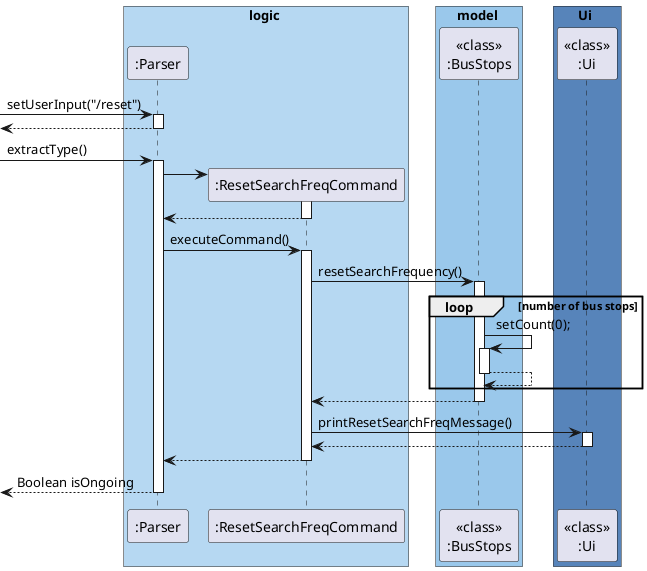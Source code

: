 @startuml
skinparam BoxPadding 5
box logic #B6D8F2
participant ":Parser"
participant ":ResetSearchFreqCommand"
end box
box model #9AC8EB
participant "<<class>>\n:BusStops"
end box
box Ui #5784BA
participant "<<class>>\n:Ui"
end box
[-> ":Parser" : setUserInput("/reset")
activate ":Parser"
[<-- ":Parser"
deactivate ":Parser"

[-> ":Parser" : extractType()
activate ":Parser"
create ":ResetSearchFreqCommand"
":Parser" -> ":ResetSearchFreqCommand"
activate ":ResetSearchFreqCommand"
":ResetSearchFreqCommand" --> ":Parser"
deactivate ":ResetSearchFreqCommand"
":Parser" -> ":ResetSearchFreqCommand" : executeCommand()
activate ":ResetSearchFreqCommand"

":ResetSearchFreqCommand" -> "<<class>>\n:BusStops" : resetSearchFrequency()
activate "<<class>>\n:BusStops"
loop number of bus stops
"<<class>>\n:BusStops" -> "<<class>>\n:BusStops" : setCount(0);
activate "<<class>>\n:BusStops"
 "<<class>>\n:BusStops" --> "<<class>>\n:BusStops"
 deactivate "<<class>>\n:BusStops"
end
"<<class>>\n:BusStops" --> ":ResetSearchFreqCommand"
deactivate "<<class>>\n:BusStops"

":ResetSearchFreqCommand" -> "<<class>>\n:Ui" :printResetSearchFreqMessage()
activate "<<class>>\n:Ui"
"<<class>>\n:Ui" --> ":ResetSearchFreqCommand"
deactivate "<<class>>\n:Ui"

":ResetSearchFreqCommand" --> ":Parser"
deactivate ":ResetSearchFreqCommand"
[<--":Parser" : Boolean isOngoing
deactivate ":Parser"

@enduml